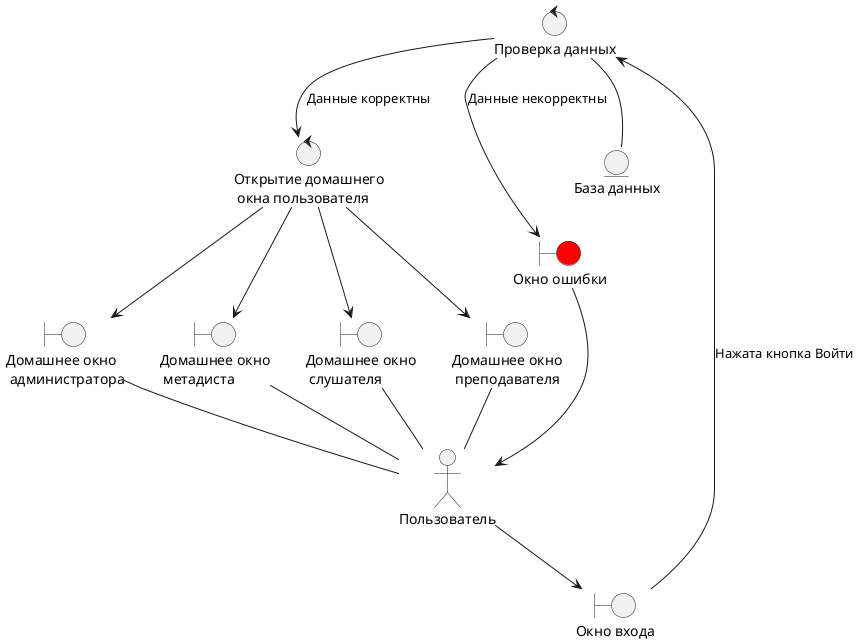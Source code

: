 @startuml PVhod.wsd

actor "Пользователь" as pl

control "Проверка данных" as co

control "Открытие домашнего\n окна пользователя" as co1

boundary "Окно входа" as bo

entity "База данных" as en

boundary "Домашнее окно\n метадиста" as bom
boundary "Домашнее окно\n слушателя" as bos
boundary "Домашнее окно\n преподавателя" as bop
boundary "Домашнее окно\n администратора" as boa
boundary "Окно ошибки" as bo2 #Red

pl -down-> bo
bo -up-> co : Нажата кнопка Войти 
co --> co1 : Данные корректны
co --> bo2 : Данные некорректны
co -- en
co1 --> bom
co1 --> bos
co1 --> bop
co1 --> boa

bo2 --> pl
boa -- pl
bos -- pl
bop -- pl
bom -- pl

@enduml
